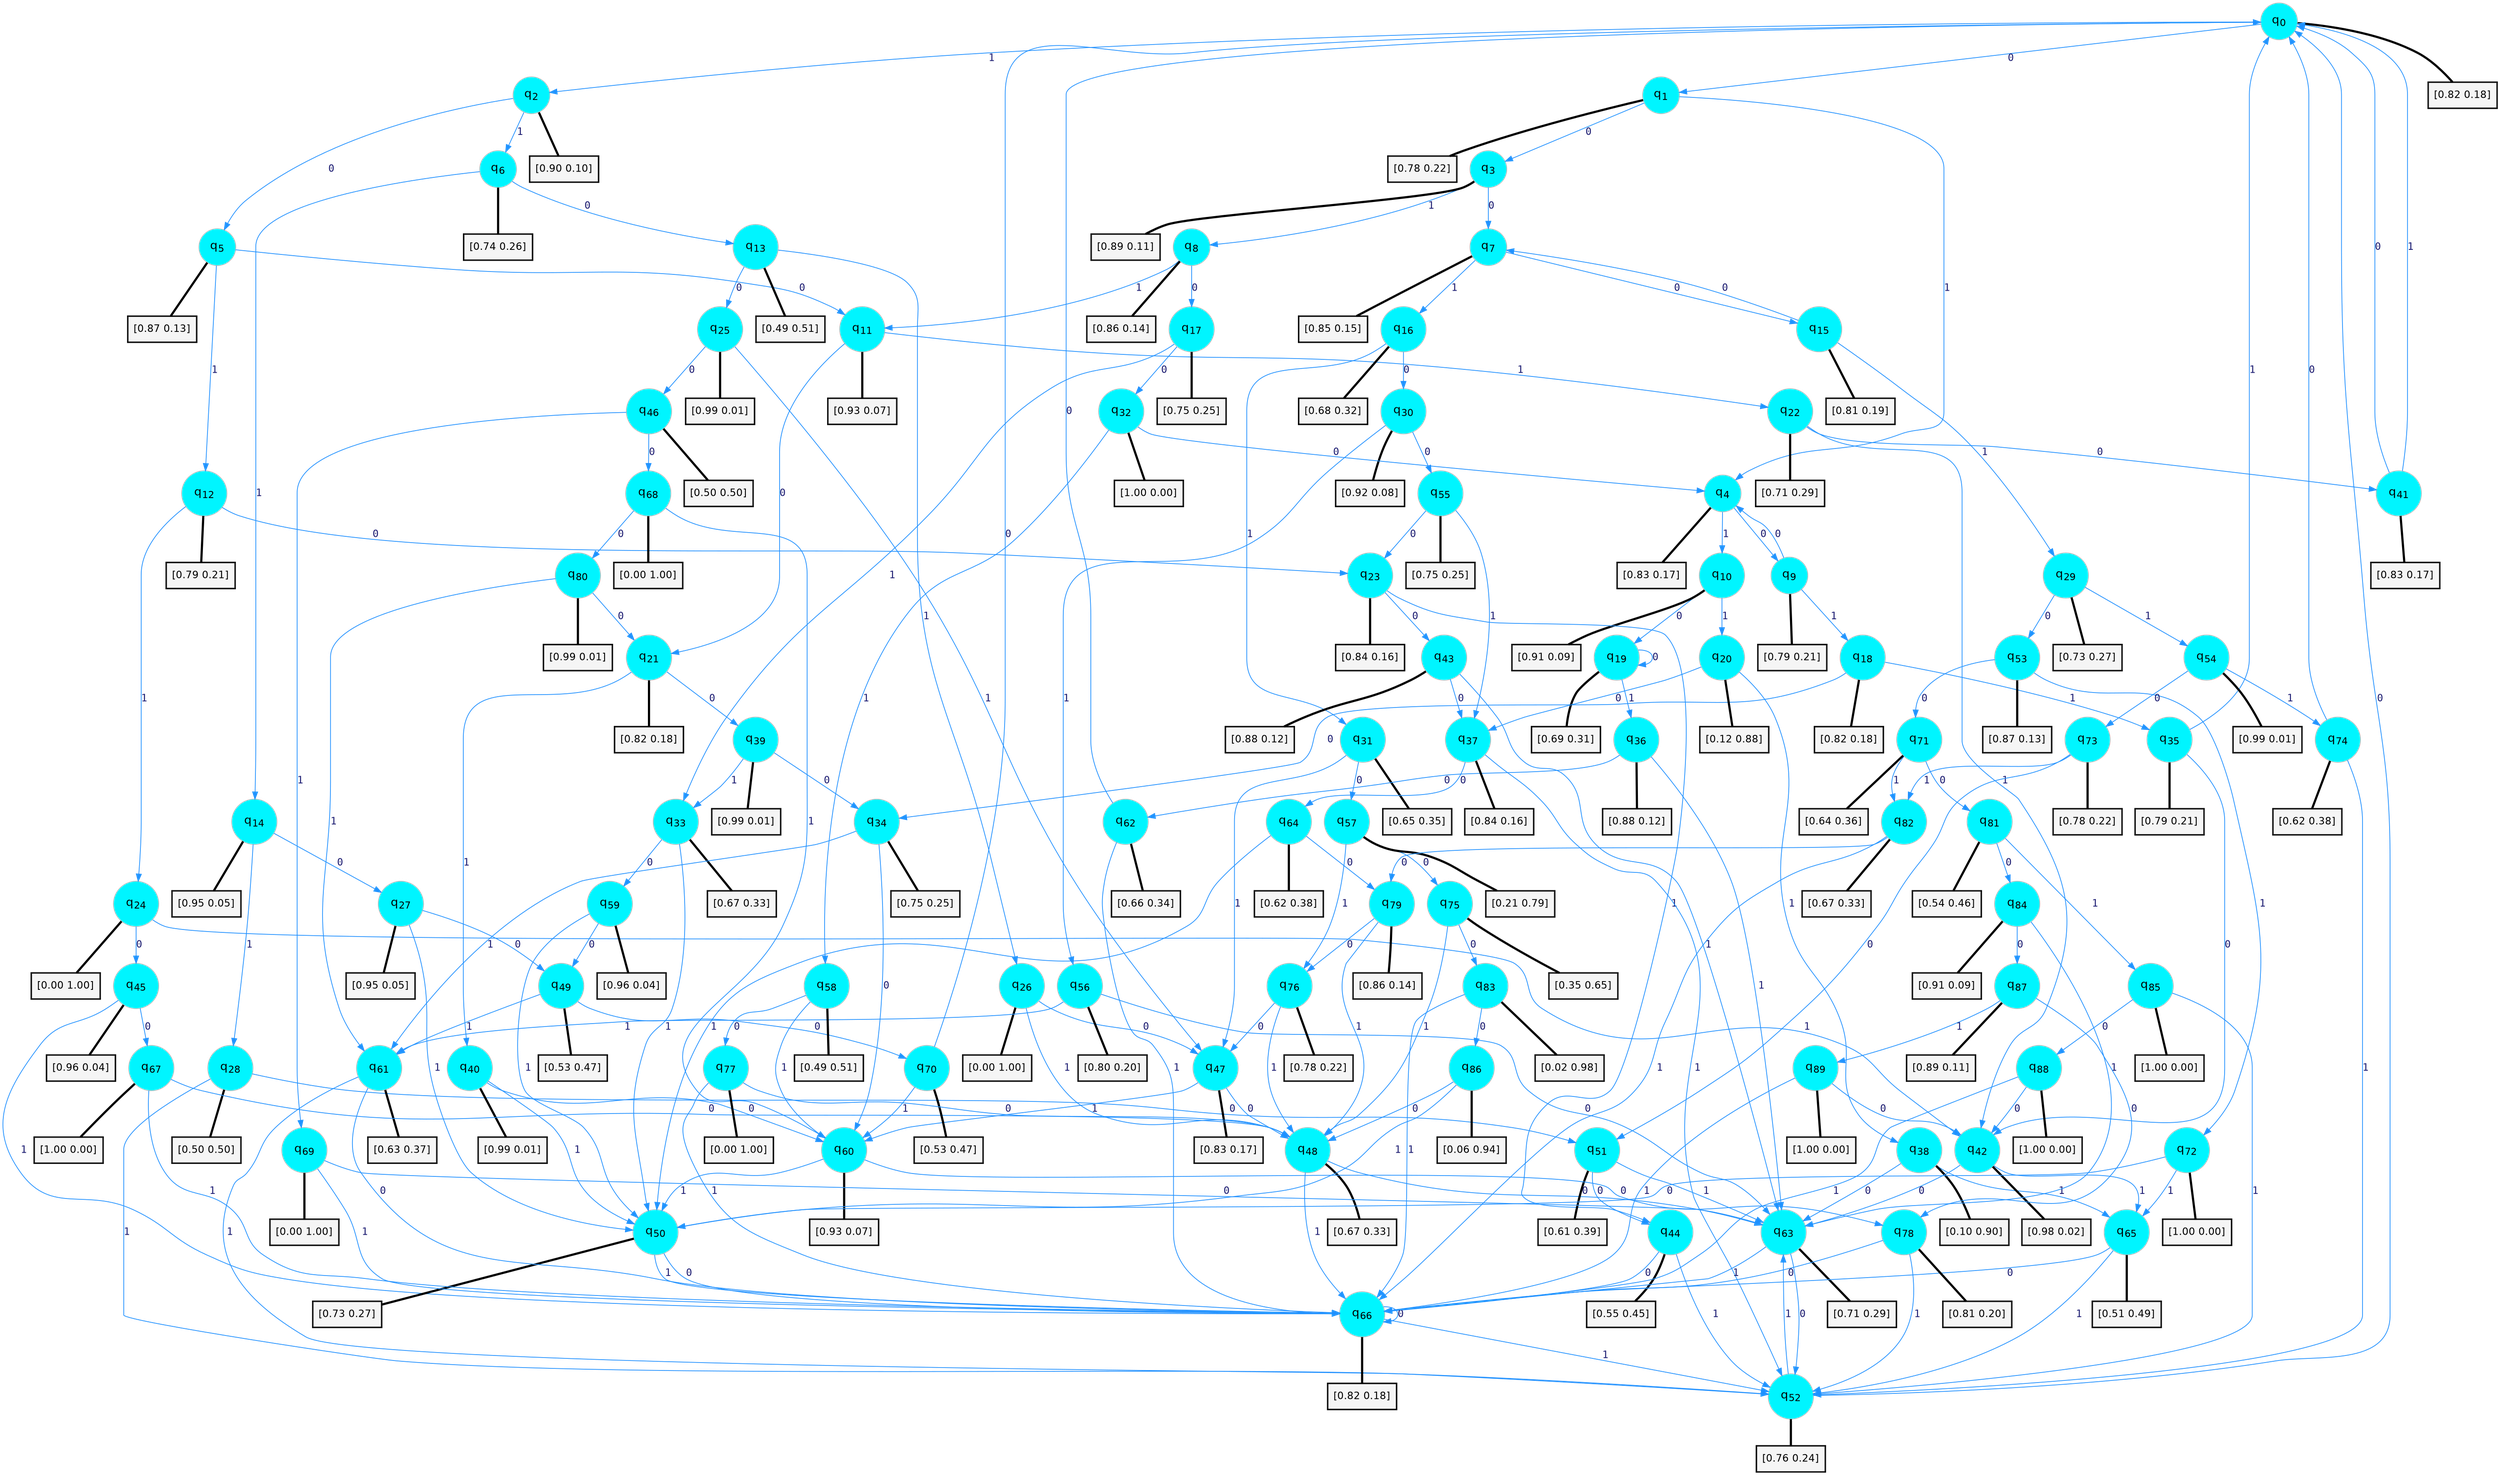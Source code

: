 digraph G {
graph [
bgcolor=transparent, dpi=300, rankdir=TD, size="40,25"];
node [
color=gray, fillcolor=turquoise1, fontcolor=black, fontname=Helvetica, fontsize=16, fontweight=bold, shape=circle, style=filled];
edge [
arrowsize=1, color=dodgerblue1, fontcolor=midnightblue, fontname=courier, fontweight=bold, penwidth=1, style=solid, weight=20];
0[label=<q<SUB>0</SUB>>];
1[label=<q<SUB>1</SUB>>];
2[label=<q<SUB>2</SUB>>];
3[label=<q<SUB>3</SUB>>];
4[label=<q<SUB>4</SUB>>];
5[label=<q<SUB>5</SUB>>];
6[label=<q<SUB>6</SUB>>];
7[label=<q<SUB>7</SUB>>];
8[label=<q<SUB>8</SUB>>];
9[label=<q<SUB>9</SUB>>];
10[label=<q<SUB>10</SUB>>];
11[label=<q<SUB>11</SUB>>];
12[label=<q<SUB>12</SUB>>];
13[label=<q<SUB>13</SUB>>];
14[label=<q<SUB>14</SUB>>];
15[label=<q<SUB>15</SUB>>];
16[label=<q<SUB>16</SUB>>];
17[label=<q<SUB>17</SUB>>];
18[label=<q<SUB>18</SUB>>];
19[label=<q<SUB>19</SUB>>];
20[label=<q<SUB>20</SUB>>];
21[label=<q<SUB>21</SUB>>];
22[label=<q<SUB>22</SUB>>];
23[label=<q<SUB>23</SUB>>];
24[label=<q<SUB>24</SUB>>];
25[label=<q<SUB>25</SUB>>];
26[label=<q<SUB>26</SUB>>];
27[label=<q<SUB>27</SUB>>];
28[label=<q<SUB>28</SUB>>];
29[label=<q<SUB>29</SUB>>];
30[label=<q<SUB>30</SUB>>];
31[label=<q<SUB>31</SUB>>];
32[label=<q<SUB>32</SUB>>];
33[label=<q<SUB>33</SUB>>];
34[label=<q<SUB>34</SUB>>];
35[label=<q<SUB>35</SUB>>];
36[label=<q<SUB>36</SUB>>];
37[label=<q<SUB>37</SUB>>];
38[label=<q<SUB>38</SUB>>];
39[label=<q<SUB>39</SUB>>];
40[label=<q<SUB>40</SUB>>];
41[label=<q<SUB>41</SUB>>];
42[label=<q<SUB>42</SUB>>];
43[label=<q<SUB>43</SUB>>];
44[label=<q<SUB>44</SUB>>];
45[label=<q<SUB>45</SUB>>];
46[label=<q<SUB>46</SUB>>];
47[label=<q<SUB>47</SUB>>];
48[label=<q<SUB>48</SUB>>];
49[label=<q<SUB>49</SUB>>];
50[label=<q<SUB>50</SUB>>];
51[label=<q<SUB>51</SUB>>];
52[label=<q<SUB>52</SUB>>];
53[label=<q<SUB>53</SUB>>];
54[label=<q<SUB>54</SUB>>];
55[label=<q<SUB>55</SUB>>];
56[label=<q<SUB>56</SUB>>];
57[label=<q<SUB>57</SUB>>];
58[label=<q<SUB>58</SUB>>];
59[label=<q<SUB>59</SUB>>];
60[label=<q<SUB>60</SUB>>];
61[label=<q<SUB>61</SUB>>];
62[label=<q<SUB>62</SUB>>];
63[label=<q<SUB>63</SUB>>];
64[label=<q<SUB>64</SUB>>];
65[label=<q<SUB>65</SUB>>];
66[label=<q<SUB>66</SUB>>];
67[label=<q<SUB>67</SUB>>];
68[label=<q<SUB>68</SUB>>];
69[label=<q<SUB>69</SUB>>];
70[label=<q<SUB>70</SUB>>];
71[label=<q<SUB>71</SUB>>];
72[label=<q<SUB>72</SUB>>];
73[label=<q<SUB>73</SUB>>];
74[label=<q<SUB>74</SUB>>];
75[label=<q<SUB>75</SUB>>];
76[label=<q<SUB>76</SUB>>];
77[label=<q<SUB>77</SUB>>];
78[label=<q<SUB>78</SUB>>];
79[label=<q<SUB>79</SUB>>];
80[label=<q<SUB>80</SUB>>];
81[label=<q<SUB>81</SUB>>];
82[label=<q<SUB>82</SUB>>];
83[label=<q<SUB>83</SUB>>];
84[label=<q<SUB>84</SUB>>];
85[label=<q<SUB>85</SUB>>];
86[label=<q<SUB>86</SUB>>];
87[label=<q<SUB>87</SUB>>];
88[label=<q<SUB>88</SUB>>];
89[label=<q<SUB>89</SUB>>];
90[label="[0.82 0.18]", shape=box,fontcolor=black, fontname=Helvetica, fontsize=14, penwidth=2, fillcolor=whitesmoke,color=black];
91[label="[0.78 0.22]", shape=box,fontcolor=black, fontname=Helvetica, fontsize=14, penwidth=2, fillcolor=whitesmoke,color=black];
92[label="[0.90 0.10]", shape=box,fontcolor=black, fontname=Helvetica, fontsize=14, penwidth=2, fillcolor=whitesmoke,color=black];
93[label="[0.89 0.11]", shape=box,fontcolor=black, fontname=Helvetica, fontsize=14, penwidth=2, fillcolor=whitesmoke,color=black];
94[label="[0.83 0.17]", shape=box,fontcolor=black, fontname=Helvetica, fontsize=14, penwidth=2, fillcolor=whitesmoke,color=black];
95[label="[0.87 0.13]", shape=box,fontcolor=black, fontname=Helvetica, fontsize=14, penwidth=2, fillcolor=whitesmoke,color=black];
96[label="[0.74 0.26]", shape=box,fontcolor=black, fontname=Helvetica, fontsize=14, penwidth=2, fillcolor=whitesmoke,color=black];
97[label="[0.85 0.15]", shape=box,fontcolor=black, fontname=Helvetica, fontsize=14, penwidth=2, fillcolor=whitesmoke,color=black];
98[label="[0.86 0.14]", shape=box,fontcolor=black, fontname=Helvetica, fontsize=14, penwidth=2, fillcolor=whitesmoke,color=black];
99[label="[0.79 0.21]", shape=box,fontcolor=black, fontname=Helvetica, fontsize=14, penwidth=2, fillcolor=whitesmoke,color=black];
100[label="[0.91 0.09]", shape=box,fontcolor=black, fontname=Helvetica, fontsize=14, penwidth=2, fillcolor=whitesmoke,color=black];
101[label="[0.93 0.07]", shape=box,fontcolor=black, fontname=Helvetica, fontsize=14, penwidth=2, fillcolor=whitesmoke,color=black];
102[label="[0.79 0.21]", shape=box,fontcolor=black, fontname=Helvetica, fontsize=14, penwidth=2, fillcolor=whitesmoke,color=black];
103[label="[0.49 0.51]", shape=box,fontcolor=black, fontname=Helvetica, fontsize=14, penwidth=2, fillcolor=whitesmoke,color=black];
104[label="[0.95 0.05]", shape=box,fontcolor=black, fontname=Helvetica, fontsize=14, penwidth=2, fillcolor=whitesmoke,color=black];
105[label="[0.81 0.19]", shape=box,fontcolor=black, fontname=Helvetica, fontsize=14, penwidth=2, fillcolor=whitesmoke,color=black];
106[label="[0.68 0.32]", shape=box,fontcolor=black, fontname=Helvetica, fontsize=14, penwidth=2, fillcolor=whitesmoke,color=black];
107[label="[0.75 0.25]", shape=box,fontcolor=black, fontname=Helvetica, fontsize=14, penwidth=2, fillcolor=whitesmoke,color=black];
108[label="[0.82 0.18]", shape=box,fontcolor=black, fontname=Helvetica, fontsize=14, penwidth=2, fillcolor=whitesmoke,color=black];
109[label="[0.69 0.31]", shape=box,fontcolor=black, fontname=Helvetica, fontsize=14, penwidth=2, fillcolor=whitesmoke,color=black];
110[label="[0.12 0.88]", shape=box,fontcolor=black, fontname=Helvetica, fontsize=14, penwidth=2, fillcolor=whitesmoke,color=black];
111[label="[0.82 0.18]", shape=box,fontcolor=black, fontname=Helvetica, fontsize=14, penwidth=2, fillcolor=whitesmoke,color=black];
112[label="[0.71 0.29]", shape=box,fontcolor=black, fontname=Helvetica, fontsize=14, penwidth=2, fillcolor=whitesmoke,color=black];
113[label="[0.84 0.16]", shape=box,fontcolor=black, fontname=Helvetica, fontsize=14, penwidth=2, fillcolor=whitesmoke,color=black];
114[label="[0.00 1.00]", shape=box,fontcolor=black, fontname=Helvetica, fontsize=14, penwidth=2, fillcolor=whitesmoke,color=black];
115[label="[0.99 0.01]", shape=box,fontcolor=black, fontname=Helvetica, fontsize=14, penwidth=2, fillcolor=whitesmoke,color=black];
116[label="[0.00 1.00]", shape=box,fontcolor=black, fontname=Helvetica, fontsize=14, penwidth=2, fillcolor=whitesmoke,color=black];
117[label="[0.95 0.05]", shape=box,fontcolor=black, fontname=Helvetica, fontsize=14, penwidth=2, fillcolor=whitesmoke,color=black];
118[label="[0.50 0.50]", shape=box,fontcolor=black, fontname=Helvetica, fontsize=14, penwidth=2, fillcolor=whitesmoke,color=black];
119[label="[0.73 0.27]", shape=box,fontcolor=black, fontname=Helvetica, fontsize=14, penwidth=2, fillcolor=whitesmoke,color=black];
120[label="[0.92 0.08]", shape=box,fontcolor=black, fontname=Helvetica, fontsize=14, penwidth=2, fillcolor=whitesmoke,color=black];
121[label="[0.65 0.35]", shape=box,fontcolor=black, fontname=Helvetica, fontsize=14, penwidth=2, fillcolor=whitesmoke,color=black];
122[label="[1.00 0.00]", shape=box,fontcolor=black, fontname=Helvetica, fontsize=14, penwidth=2, fillcolor=whitesmoke,color=black];
123[label="[0.67 0.33]", shape=box,fontcolor=black, fontname=Helvetica, fontsize=14, penwidth=2, fillcolor=whitesmoke,color=black];
124[label="[0.75 0.25]", shape=box,fontcolor=black, fontname=Helvetica, fontsize=14, penwidth=2, fillcolor=whitesmoke,color=black];
125[label="[0.79 0.21]", shape=box,fontcolor=black, fontname=Helvetica, fontsize=14, penwidth=2, fillcolor=whitesmoke,color=black];
126[label="[0.88 0.12]", shape=box,fontcolor=black, fontname=Helvetica, fontsize=14, penwidth=2, fillcolor=whitesmoke,color=black];
127[label="[0.84 0.16]", shape=box,fontcolor=black, fontname=Helvetica, fontsize=14, penwidth=2, fillcolor=whitesmoke,color=black];
128[label="[0.10 0.90]", shape=box,fontcolor=black, fontname=Helvetica, fontsize=14, penwidth=2, fillcolor=whitesmoke,color=black];
129[label="[0.99 0.01]", shape=box,fontcolor=black, fontname=Helvetica, fontsize=14, penwidth=2, fillcolor=whitesmoke,color=black];
130[label="[0.99 0.01]", shape=box,fontcolor=black, fontname=Helvetica, fontsize=14, penwidth=2, fillcolor=whitesmoke,color=black];
131[label="[0.83 0.17]", shape=box,fontcolor=black, fontname=Helvetica, fontsize=14, penwidth=2, fillcolor=whitesmoke,color=black];
132[label="[0.98 0.02]", shape=box,fontcolor=black, fontname=Helvetica, fontsize=14, penwidth=2, fillcolor=whitesmoke,color=black];
133[label="[0.88 0.12]", shape=box,fontcolor=black, fontname=Helvetica, fontsize=14, penwidth=2, fillcolor=whitesmoke,color=black];
134[label="[0.55 0.45]", shape=box,fontcolor=black, fontname=Helvetica, fontsize=14, penwidth=2, fillcolor=whitesmoke,color=black];
135[label="[0.96 0.04]", shape=box,fontcolor=black, fontname=Helvetica, fontsize=14, penwidth=2, fillcolor=whitesmoke,color=black];
136[label="[0.50 0.50]", shape=box,fontcolor=black, fontname=Helvetica, fontsize=14, penwidth=2, fillcolor=whitesmoke,color=black];
137[label="[0.83 0.17]", shape=box,fontcolor=black, fontname=Helvetica, fontsize=14, penwidth=2, fillcolor=whitesmoke,color=black];
138[label="[0.67 0.33]", shape=box,fontcolor=black, fontname=Helvetica, fontsize=14, penwidth=2, fillcolor=whitesmoke,color=black];
139[label="[0.53 0.47]", shape=box,fontcolor=black, fontname=Helvetica, fontsize=14, penwidth=2, fillcolor=whitesmoke,color=black];
140[label="[0.73 0.27]", shape=box,fontcolor=black, fontname=Helvetica, fontsize=14, penwidth=2, fillcolor=whitesmoke,color=black];
141[label="[0.61 0.39]", shape=box,fontcolor=black, fontname=Helvetica, fontsize=14, penwidth=2, fillcolor=whitesmoke,color=black];
142[label="[0.76 0.24]", shape=box,fontcolor=black, fontname=Helvetica, fontsize=14, penwidth=2, fillcolor=whitesmoke,color=black];
143[label="[0.87 0.13]", shape=box,fontcolor=black, fontname=Helvetica, fontsize=14, penwidth=2, fillcolor=whitesmoke,color=black];
144[label="[0.99 0.01]", shape=box,fontcolor=black, fontname=Helvetica, fontsize=14, penwidth=2, fillcolor=whitesmoke,color=black];
145[label="[0.75 0.25]", shape=box,fontcolor=black, fontname=Helvetica, fontsize=14, penwidth=2, fillcolor=whitesmoke,color=black];
146[label="[0.80 0.20]", shape=box,fontcolor=black, fontname=Helvetica, fontsize=14, penwidth=2, fillcolor=whitesmoke,color=black];
147[label="[0.21 0.79]", shape=box,fontcolor=black, fontname=Helvetica, fontsize=14, penwidth=2, fillcolor=whitesmoke,color=black];
148[label="[0.49 0.51]", shape=box,fontcolor=black, fontname=Helvetica, fontsize=14, penwidth=2, fillcolor=whitesmoke,color=black];
149[label="[0.96 0.04]", shape=box,fontcolor=black, fontname=Helvetica, fontsize=14, penwidth=2, fillcolor=whitesmoke,color=black];
150[label="[0.93 0.07]", shape=box,fontcolor=black, fontname=Helvetica, fontsize=14, penwidth=2, fillcolor=whitesmoke,color=black];
151[label="[0.63 0.37]", shape=box,fontcolor=black, fontname=Helvetica, fontsize=14, penwidth=2, fillcolor=whitesmoke,color=black];
152[label="[0.66 0.34]", shape=box,fontcolor=black, fontname=Helvetica, fontsize=14, penwidth=2, fillcolor=whitesmoke,color=black];
153[label="[0.71 0.29]", shape=box,fontcolor=black, fontname=Helvetica, fontsize=14, penwidth=2, fillcolor=whitesmoke,color=black];
154[label="[0.62 0.38]", shape=box,fontcolor=black, fontname=Helvetica, fontsize=14, penwidth=2, fillcolor=whitesmoke,color=black];
155[label="[0.51 0.49]", shape=box,fontcolor=black, fontname=Helvetica, fontsize=14, penwidth=2, fillcolor=whitesmoke,color=black];
156[label="[0.82 0.18]", shape=box,fontcolor=black, fontname=Helvetica, fontsize=14, penwidth=2, fillcolor=whitesmoke,color=black];
157[label="[1.00 0.00]", shape=box,fontcolor=black, fontname=Helvetica, fontsize=14, penwidth=2, fillcolor=whitesmoke,color=black];
158[label="[0.00 1.00]", shape=box,fontcolor=black, fontname=Helvetica, fontsize=14, penwidth=2, fillcolor=whitesmoke,color=black];
159[label="[0.00 1.00]", shape=box,fontcolor=black, fontname=Helvetica, fontsize=14, penwidth=2, fillcolor=whitesmoke,color=black];
160[label="[0.53 0.47]", shape=box,fontcolor=black, fontname=Helvetica, fontsize=14, penwidth=2, fillcolor=whitesmoke,color=black];
161[label="[0.64 0.36]", shape=box,fontcolor=black, fontname=Helvetica, fontsize=14, penwidth=2, fillcolor=whitesmoke,color=black];
162[label="[1.00 0.00]", shape=box,fontcolor=black, fontname=Helvetica, fontsize=14, penwidth=2, fillcolor=whitesmoke,color=black];
163[label="[0.78 0.22]", shape=box,fontcolor=black, fontname=Helvetica, fontsize=14, penwidth=2, fillcolor=whitesmoke,color=black];
164[label="[0.62 0.38]", shape=box,fontcolor=black, fontname=Helvetica, fontsize=14, penwidth=2, fillcolor=whitesmoke,color=black];
165[label="[0.35 0.65]", shape=box,fontcolor=black, fontname=Helvetica, fontsize=14, penwidth=2, fillcolor=whitesmoke,color=black];
166[label="[0.78 0.22]", shape=box,fontcolor=black, fontname=Helvetica, fontsize=14, penwidth=2, fillcolor=whitesmoke,color=black];
167[label="[0.00 1.00]", shape=box,fontcolor=black, fontname=Helvetica, fontsize=14, penwidth=2, fillcolor=whitesmoke,color=black];
168[label="[0.81 0.20]", shape=box,fontcolor=black, fontname=Helvetica, fontsize=14, penwidth=2, fillcolor=whitesmoke,color=black];
169[label="[0.86 0.14]", shape=box,fontcolor=black, fontname=Helvetica, fontsize=14, penwidth=2, fillcolor=whitesmoke,color=black];
170[label="[0.99 0.01]", shape=box,fontcolor=black, fontname=Helvetica, fontsize=14, penwidth=2, fillcolor=whitesmoke,color=black];
171[label="[0.54 0.46]", shape=box,fontcolor=black, fontname=Helvetica, fontsize=14, penwidth=2, fillcolor=whitesmoke,color=black];
172[label="[0.67 0.33]", shape=box,fontcolor=black, fontname=Helvetica, fontsize=14, penwidth=2, fillcolor=whitesmoke,color=black];
173[label="[0.02 0.98]", shape=box,fontcolor=black, fontname=Helvetica, fontsize=14, penwidth=2, fillcolor=whitesmoke,color=black];
174[label="[0.91 0.09]", shape=box,fontcolor=black, fontname=Helvetica, fontsize=14, penwidth=2, fillcolor=whitesmoke,color=black];
175[label="[1.00 0.00]", shape=box,fontcolor=black, fontname=Helvetica, fontsize=14, penwidth=2, fillcolor=whitesmoke,color=black];
176[label="[0.06 0.94]", shape=box,fontcolor=black, fontname=Helvetica, fontsize=14, penwidth=2, fillcolor=whitesmoke,color=black];
177[label="[0.89 0.11]", shape=box,fontcolor=black, fontname=Helvetica, fontsize=14, penwidth=2, fillcolor=whitesmoke,color=black];
178[label="[1.00 0.00]", shape=box,fontcolor=black, fontname=Helvetica, fontsize=14, penwidth=2, fillcolor=whitesmoke,color=black];
179[label="[1.00 0.00]", shape=box,fontcolor=black, fontname=Helvetica, fontsize=14, penwidth=2, fillcolor=whitesmoke,color=black];
0->1 [label=0];
0->2 [label=1];
0->90 [arrowhead=none, penwidth=3,color=black];
1->3 [label=0];
1->4 [label=1];
1->91 [arrowhead=none, penwidth=3,color=black];
2->5 [label=0];
2->6 [label=1];
2->92 [arrowhead=none, penwidth=3,color=black];
3->7 [label=0];
3->8 [label=1];
3->93 [arrowhead=none, penwidth=3,color=black];
4->9 [label=0];
4->10 [label=1];
4->94 [arrowhead=none, penwidth=3,color=black];
5->11 [label=0];
5->12 [label=1];
5->95 [arrowhead=none, penwidth=3,color=black];
6->13 [label=0];
6->14 [label=1];
6->96 [arrowhead=none, penwidth=3,color=black];
7->15 [label=0];
7->16 [label=1];
7->97 [arrowhead=none, penwidth=3,color=black];
8->17 [label=0];
8->11 [label=1];
8->98 [arrowhead=none, penwidth=3,color=black];
9->4 [label=0];
9->18 [label=1];
9->99 [arrowhead=none, penwidth=3,color=black];
10->19 [label=0];
10->20 [label=1];
10->100 [arrowhead=none, penwidth=3,color=black];
11->21 [label=0];
11->22 [label=1];
11->101 [arrowhead=none, penwidth=3,color=black];
12->23 [label=0];
12->24 [label=1];
12->102 [arrowhead=none, penwidth=3,color=black];
13->25 [label=0];
13->26 [label=1];
13->103 [arrowhead=none, penwidth=3,color=black];
14->27 [label=0];
14->28 [label=1];
14->104 [arrowhead=none, penwidth=3,color=black];
15->7 [label=0];
15->29 [label=1];
15->105 [arrowhead=none, penwidth=3,color=black];
16->30 [label=0];
16->31 [label=1];
16->106 [arrowhead=none, penwidth=3,color=black];
17->32 [label=0];
17->33 [label=1];
17->107 [arrowhead=none, penwidth=3,color=black];
18->34 [label=0];
18->35 [label=1];
18->108 [arrowhead=none, penwidth=3,color=black];
19->19 [label=0];
19->36 [label=1];
19->109 [arrowhead=none, penwidth=3,color=black];
20->37 [label=0];
20->38 [label=1];
20->110 [arrowhead=none, penwidth=3,color=black];
21->39 [label=0];
21->40 [label=1];
21->111 [arrowhead=none, penwidth=3,color=black];
22->41 [label=0];
22->42 [label=1];
22->112 [arrowhead=none, penwidth=3,color=black];
23->43 [label=0];
23->44 [label=1];
23->113 [arrowhead=none, penwidth=3,color=black];
24->45 [label=0];
24->42 [label=1];
24->114 [arrowhead=none, penwidth=3,color=black];
25->46 [label=0];
25->47 [label=1];
25->115 [arrowhead=none, penwidth=3,color=black];
26->47 [label=0];
26->48 [label=1];
26->116 [arrowhead=none, penwidth=3,color=black];
27->49 [label=0];
27->50 [label=1];
27->117 [arrowhead=none, penwidth=3,color=black];
28->51 [label=0];
28->52 [label=1];
28->118 [arrowhead=none, penwidth=3,color=black];
29->53 [label=0];
29->54 [label=1];
29->119 [arrowhead=none, penwidth=3,color=black];
30->55 [label=0];
30->56 [label=1];
30->120 [arrowhead=none, penwidth=3,color=black];
31->57 [label=0];
31->47 [label=1];
31->121 [arrowhead=none, penwidth=3,color=black];
32->4 [label=0];
32->58 [label=1];
32->122 [arrowhead=none, penwidth=3,color=black];
33->59 [label=0];
33->50 [label=1];
33->123 [arrowhead=none, penwidth=3,color=black];
34->60 [label=0];
34->61 [label=1];
34->124 [arrowhead=none, penwidth=3,color=black];
35->42 [label=0];
35->0 [label=1];
35->125 [arrowhead=none, penwidth=3,color=black];
36->62 [label=0];
36->63 [label=1];
36->126 [arrowhead=none, penwidth=3,color=black];
37->64 [label=0];
37->52 [label=1];
37->127 [arrowhead=none, penwidth=3,color=black];
38->63 [label=0];
38->65 [label=1];
38->128 [arrowhead=none, penwidth=3,color=black];
39->34 [label=0];
39->33 [label=1];
39->129 [arrowhead=none, penwidth=3,color=black];
40->60 [label=0];
40->50 [label=1];
40->130 [arrowhead=none, penwidth=3,color=black];
41->0 [label=0];
41->0 [label=1];
41->131 [arrowhead=none, penwidth=3,color=black];
42->63 [label=0];
42->65 [label=1];
42->132 [arrowhead=none, penwidth=3,color=black];
43->37 [label=0];
43->63 [label=1];
43->133 [arrowhead=none, penwidth=3,color=black];
44->66 [label=0];
44->52 [label=1];
44->134 [arrowhead=none, penwidth=3,color=black];
45->67 [label=0];
45->66 [label=1];
45->135 [arrowhead=none, penwidth=3,color=black];
46->68 [label=0];
46->69 [label=1];
46->136 [arrowhead=none, penwidth=3,color=black];
47->48 [label=0];
47->60 [label=1];
47->137 [arrowhead=none, penwidth=3,color=black];
48->63 [label=0];
48->66 [label=1];
48->138 [arrowhead=none, penwidth=3,color=black];
49->70 [label=0];
49->61 [label=1];
49->139 [arrowhead=none, penwidth=3,color=black];
50->66 [label=0];
50->66 [label=1];
50->140 [arrowhead=none, penwidth=3,color=black];
51->44 [label=0];
51->63 [label=1];
51->141 [arrowhead=none, penwidth=3,color=black];
52->0 [label=0];
52->63 [label=1];
52->142 [arrowhead=none, penwidth=3,color=black];
53->71 [label=0];
53->72 [label=1];
53->143 [arrowhead=none, penwidth=3,color=black];
54->73 [label=0];
54->74 [label=1];
54->144 [arrowhead=none, penwidth=3,color=black];
55->23 [label=0];
55->37 [label=1];
55->145 [arrowhead=none, penwidth=3,color=black];
56->63 [label=0];
56->61 [label=1];
56->146 [arrowhead=none, penwidth=3,color=black];
57->75 [label=0];
57->76 [label=1];
57->147 [arrowhead=none, penwidth=3,color=black];
58->77 [label=0];
58->60 [label=1];
58->148 [arrowhead=none, penwidth=3,color=black];
59->49 [label=0];
59->50 [label=1];
59->149 [arrowhead=none, penwidth=3,color=black];
60->78 [label=0];
60->50 [label=1];
60->150 [arrowhead=none, penwidth=3,color=black];
61->66 [label=0];
61->52 [label=1];
61->151 [arrowhead=none, penwidth=3,color=black];
62->0 [label=0];
62->66 [label=1];
62->152 [arrowhead=none, penwidth=3,color=black];
63->52 [label=0];
63->66 [label=1];
63->153 [arrowhead=none, penwidth=3,color=black];
64->79 [label=0];
64->50 [label=1];
64->154 [arrowhead=none, penwidth=3,color=black];
65->66 [label=0];
65->52 [label=1];
65->155 [arrowhead=none, penwidth=3,color=black];
66->66 [label=0];
66->52 [label=1];
66->156 [arrowhead=none, penwidth=3,color=black];
67->48 [label=0];
67->66 [label=1];
67->157 [arrowhead=none, penwidth=3,color=black];
68->80 [label=0];
68->60 [label=1];
68->158 [arrowhead=none, penwidth=3,color=black];
69->63 [label=0];
69->66 [label=1];
69->159 [arrowhead=none, penwidth=3,color=black];
70->0 [label=0];
70->60 [label=1];
70->160 [arrowhead=none, penwidth=3,color=black];
71->81 [label=0];
71->82 [label=1];
71->161 [arrowhead=none, penwidth=3,color=black];
72->50 [label=0];
72->65 [label=1];
72->162 [arrowhead=none, penwidth=3,color=black];
73->51 [label=0];
73->82 [label=1];
73->163 [arrowhead=none, penwidth=3,color=black];
74->0 [label=0];
74->52 [label=1];
74->164 [arrowhead=none, penwidth=3,color=black];
75->83 [label=0];
75->48 [label=1];
75->165 [arrowhead=none, penwidth=3,color=black];
76->47 [label=0];
76->48 [label=1];
76->166 [arrowhead=none, penwidth=3,color=black];
77->48 [label=0];
77->66 [label=1];
77->167 [arrowhead=none, penwidth=3,color=black];
78->66 [label=0];
78->52 [label=1];
78->168 [arrowhead=none, penwidth=3,color=black];
79->76 [label=0];
79->48 [label=1];
79->169 [arrowhead=none, penwidth=3,color=black];
80->21 [label=0];
80->61 [label=1];
80->170 [arrowhead=none, penwidth=3,color=black];
81->84 [label=0];
81->85 [label=1];
81->171 [arrowhead=none, penwidth=3,color=black];
82->79 [label=0];
82->66 [label=1];
82->172 [arrowhead=none, penwidth=3,color=black];
83->86 [label=0];
83->66 [label=1];
83->173 [arrowhead=none, penwidth=3,color=black];
84->87 [label=0];
84->63 [label=1];
84->174 [arrowhead=none, penwidth=3,color=black];
85->88 [label=0];
85->52 [label=1];
85->175 [arrowhead=none, penwidth=3,color=black];
86->48 [label=0];
86->50 [label=1];
86->176 [arrowhead=none, penwidth=3,color=black];
87->78 [label=0];
87->89 [label=1];
87->177 [arrowhead=none, penwidth=3,color=black];
88->42 [label=0];
88->66 [label=1];
88->178 [arrowhead=none, penwidth=3,color=black];
89->42 [label=0];
89->66 [label=1];
89->179 [arrowhead=none, penwidth=3,color=black];
}
